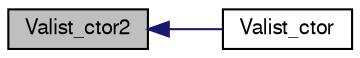 digraph "Valist_ctor2"
{
  edge [fontname="FreeSans",fontsize="10",labelfontname="FreeSans",labelfontsize="10"];
  node [fontname="FreeSans",fontsize="10",shape=record];
  rankdir="LR";
  Node1 [label="Valist_ctor2",height=0.2,width=0.4,color="black", fillcolor="grey75", style="filled" fontcolor="black"];
  Node1 -> Node2 [dir="back",color="midnightblue",fontsize="10",style="solid",fontname="FreeSans"];
  Node2 [label="Valist_ctor",height=0.2,width=0.4,color="black", fillcolor="white", style="filled",URL="$group___valist.html#gaab09c2ac5f11df3126a28fe13f255e5d",tooltip="Construct the atom list object."];
}
